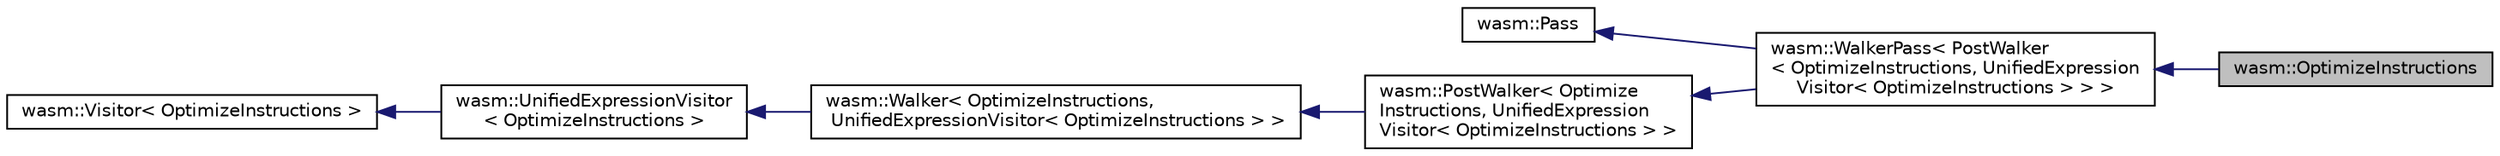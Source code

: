 digraph "wasm::OptimizeInstructions"
{
  edge [fontname="Helvetica",fontsize="10",labelfontname="Helvetica",labelfontsize="10"];
  node [fontname="Helvetica",fontsize="10",shape=record];
  rankdir="LR";
  Node0 [label="wasm::OptimizeInstructions",height=0.2,width=0.4,color="black", fillcolor="grey75", style="filled", fontcolor="black"];
  Node1 -> Node0 [dir="back",color="midnightblue",fontsize="10",style="solid",fontname="Helvetica"];
  Node1 [label="wasm::WalkerPass\< PostWalker\l\< OptimizeInstructions, UnifiedExpression\lVisitor\< OptimizeInstructions \> \> \>",height=0.2,width=0.4,color="black", fillcolor="white", style="filled",URL="$classwasm_1_1_walker_pass.html"];
  Node2 -> Node1 [dir="back",color="midnightblue",fontsize="10",style="solid",fontname="Helvetica"];
  Node2 [label="wasm::Pass",height=0.2,width=0.4,color="black", fillcolor="white", style="filled",URL="$classwasm_1_1_pass.html"];
  Node3 -> Node1 [dir="back",color="midnightblue",fontsize="10",style="solid",fontname="Helvetica"];
  Node3 [label="wasm::PostWalker\< Optimize\lInstructions, UnifiedExpression\lVisitor\< OptimizeInstructions \> \>",height=0.2,width=0.4,color="black", fillcolor="white", style="filled",URL="$structwasm_1_1_post_walker.html"];
  Node4 -> Node3 [dir="back",color="midnightblue",fontsize="10",style="solid",fontname="Helvetica"];
  Node4 [label="wasm::Walker\< OptimizeInstructions,\l UnifiedExpressionVisitor\< OptimizeInstructions \> \>",height=0.2,width=0.4,color="black", fillcolor="white", style="filled",URL="$structwasm_1_1_walker.html"];
  Node5 -> Node4 [dir="back",color="midnightblue",fontsize="10",style="solid",fontname="Helvetica"];
  Node5 [label="wasm::UnifiedExpressionVisitor\l\< OptimizeInstructions \>",height=0.2,width=0.4,color="black", fillcolor="white", style="filled",URL="$structwasm_1_1_unified_expression_visitor.html"];
  Node6 -> Node5 [dir="back",color="midnightblue",fontsize="10",style="solid",fontname="Helvetica"];
  Node6 [label="wasm::Visitor\< OptimizeInstructions \>",height=0.2,width=0.4,color="black", fillcolor="white", style="filled",URL="$structwasm_1_1_visitor.html"];
}
